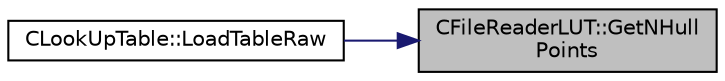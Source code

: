 digraph "CFileReaderLUT::GetNHullPoints"
{
 // LATEX_PDF_SIZE
  edge [fontname="Helvetica",fontsize="10",labelfontname="Helvetica",labelfontsize="10"];
  node [fontname="Helvetica",fontsize="10",shape=record];
  rankdir="RL";
  Node1 [label="CFileReaderLUT::GetNHull\lPoints",height=0.2,width=0.4,color="black", fillcolor="grey75", style="filled", fontcolor="black",tooltip=" "];
  Node1 -> Node2 [dir="back",color="midnightblue",fontsize="10",style="solid",fontname="Helvetica"];
  Node2 [label="CLookUpTable::LoadTableRaw",height=0.2,width=0.4,color="black", fillcolor="white", style="filled",URL="$classCLookUpTable.html#ad11271c57df5e41f5665c181144a2b31",tooltip="read the lookup table from file and store the data."];
}
